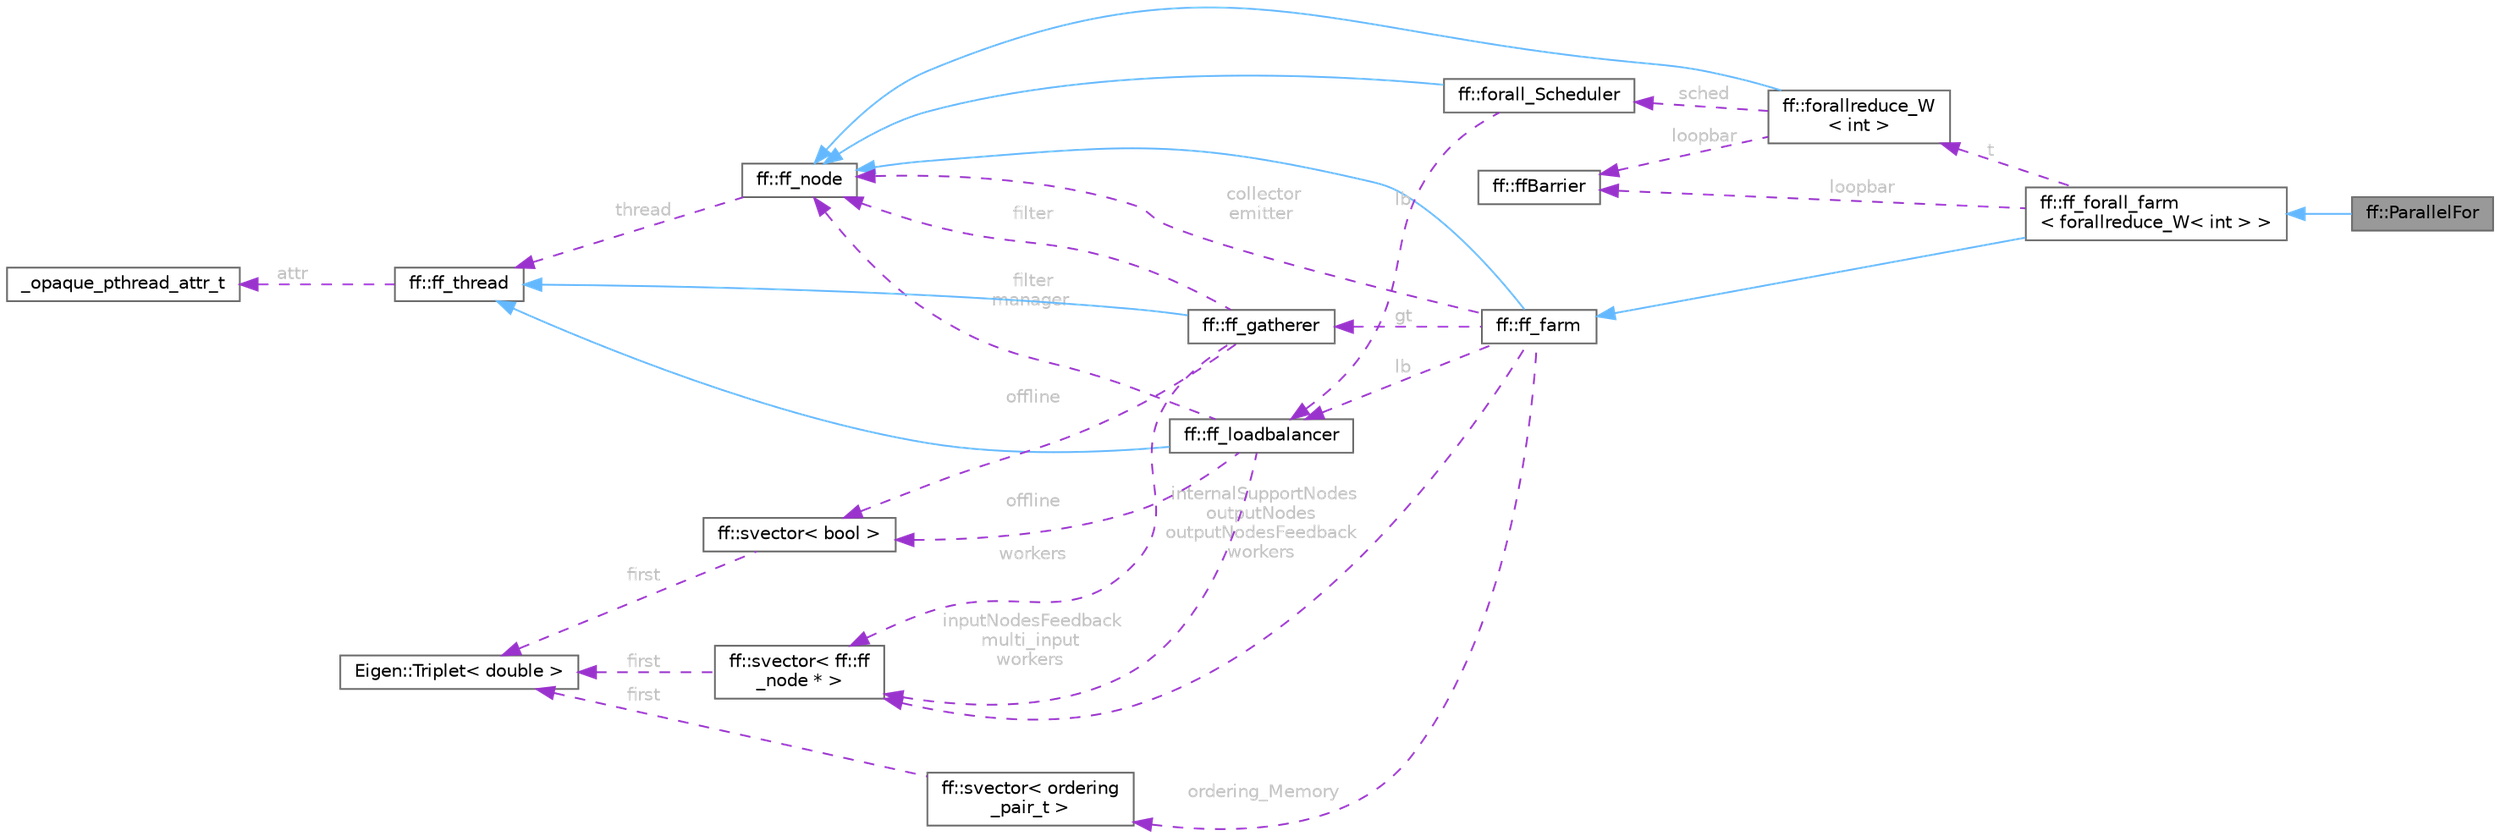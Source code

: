 digraph "ff::ParallelFor"
{
 // LATEX_PDF_SIZE
  bgcolor="transparent";
  edge [fontname=Helvetica,fontsize=10,labelfontname=Helvetica,labelfontsize=10];
  node [fontname=Helvetica,fontsize=10,shape=box,height=0.2,width=0.4];
  rankdir="LR";
  Node1 [id="Node000001",label="ff::ParallelFor",height=0.2,width=0.4,color="gray40", fillcolor="grey60", style="filled", fontcolor="black",tooltip="Parallel for loop. Run automatically."];
  Node2 -> Node1 [id="edge29_Node000001_Node000002",dir="back",color="steelblue1",style="solid",tooltip=" "];
  Node2 [id="Node000002",label="ff::ff_forall_farm\l\< forallreduce_W\< int \> \>",height=0.2,width=0.4,color="gray40", fillcolor="white", style="filled",URL="$classff_1_1ff__forall__farm.html",tooltip=" "];
  Node3 -> Node2 [id="edge30_Node000002_Node000003",dir="back",color="steelblue1",style="solid",tooltip=" "];
  Node3 [id="Node000003",label="ff::ff_farm",height=0.2,width=0.4,color="gray40", fillcolor="white", style="filled",URL="$classff_1_1ff__farm.html",tooltip="The Farm skeleton, with Emitter (lb_t) and Collector (gt_t)."];
  Node4 -> Node3 [id="edge31_Node000003_Node000004",dir="back",color="steelblue1",style="solid",tooltip=" "];
  Node4 [id="Node000004",label="ff::ff_node",height=0.2,width=0.4,color="gray40", fillcolor="white", style="filled",URL="$classff_1_1ff__node.html",tooltip="The FastFlow abstract contanier for a parallel activity (actor)."];
  Node5 -> Node4 [id="edge32_Node000004_Node000005",dir="back",color="darkorchid3",style="dashed",tooltip=" ",label=" thread",fontcolor="grey" ];
  Node5 [id="Node000005",label="ff::ff_thread",height=0.2,width=0.4,color="gray40", fillcolor="white", style="filled",URL="$classff_1_1ff__thread.html",tooltip="thread container for (leaves) ff_node"];
  Node6 -> Node5 [id="edge33_Node000005_Node000006",dir="back",color="darkorchid3",style="dashed",tooltip=" ",label=" attr",fontcolor="grey" ];
  Node6 [id="Node000006",label="_opaque_pthread_attr_t",height=0.2,width=0.4,color="gray40", fillcolor="white", style="filled",URL="$struct__opaque__pthread__attr__t.html",tooltip=" "];
  Node4 -> Node3 [id="edge34_Node000003_Node000004",dir="back",color="darkorchid3",style="dashed",tooltip=" ",label=" collector\nemitter",fontcolor="grey" ];
  Node7 -> Node3 [id="edge35_Node000003_Node000007",dir="back",color="darkorchid3",style="dashed",tooltip=" ",label=" lb",fontcolor="grey" ];
  Node7 [id="Node000007",label="ff::ff_loadbalancer",height=0.2,width=0.4,color="gray40", fillcolor="white", style="filled",URL="$classff_1_1ff__loadbalancer.html",tooltip="A class representing the Emitter node in a typical Farm skeleton."];
  Node5 -> Node7 [id="edge36_Node000007_Node000005",dir="back",color="steelblue1",style="solid",tooltip=" "];
  Node4 -> Node7 [id="edge37_Node000007_Node000004",dir="back",color="darkorchid3",style="dashed",tooltip=" ",label=" filter\nmanager",fontcolor="grey" ];
  Node8 -> Node7 [id="edge38_Node000007_Node000008",dir="back",color="darkorchid3",style="dashed",tooltip=" ",label=" inputNodesFeedback\nmulti_input\nworkers",fontcolor="grey" ];
  Node8 [id="Node000008",label="ff::svector\< ff::ff\l_node * \>",height=0.2,width=0.4,color="gray40", fillcolor="white", style="filled",URL="$classff_1_1svector.html",tooltip=" "];
  Node9 -> Node8 [id="edge39_Node000008_Node000009",dir="back",color="darkorchid3",style="dashed",tooltip=" ",label=" first",fontcolor="grey" ];
  Node9 [id="Node000009",label="Eigen::Triplet\< double \>",height=0.2,width=0.4,color="gray40", fillcolor="white", style="filled",URL="$class_eigen_1_1_triplet.html",tooltip=" "];
  Node10 -> Node7 [id="edge40_Node000007_Node000010",dir="back",color="darkorchid3",style="dashed",tooltip=" ",label=" offline",fontcolor="grey" ];
  Node10 [id="Node000010",label="ff::svector\< bool \>",height=0.2,width=0.4,color="gray40", fillcolor="white", style="filled",URL="$classff_1_1svector.html",tooltip=" "];
  Node9 -> Node10 [id="edge41_Node000010_Node000009",dir="back",color="darkorchid3",style="dashed",tooltip=" ",label=" first",fontcolor="grey" ];
  Node11 -> Node3 [id="edge42_Node000003_Node000011",dir="back",color="darkorchid3",style="dashed",tooltip=" ",label=" gt",fontcolor="grey" ];
  Node11 [id="Node000011",label="ff::ff_gatherer",height=0.2,width=0.4,color="gray40", fillcolor="white", style="filled",URL="$classff_1_1ff__gatherer.html",tooltip="A class representing the Collector node in a Farm skeleton."];
  Node5 -> Node11 [id="edge43_Node000011_Node000005",dir="back",color="steelblue1",style="solid",tooltip=" "];
  Node4 -> Node11 [id="edge44_Node000011_Node000004",dir="back",color="darkorchid3",style="dashed",tooltip=" ",label=" filter",fontcolor="grey" ];
  Node8 -> Node11 [id="edge45_Node000011_Node000008",dir="back",color="darkorchid3",style="dashed",tooltip=" ",label=" workers",fontcolor="grey" ];
  Node10 -> Node11 [id="edge46_Node000011_Node000010",dir="back",color="darkorchid3",style="dashed",tooltip=" ",label=" offline",fontcolor="grey" ];
  Node8 -> Node3 [id="edge47_Node000003_Node000008",dir="back",color="darkorchid3",style="dashed",tooltip=" ",label=" internalSupportNodes\noutputNodes\noutputNodesFeedback\nworkers",fontcolor="grey" ];
  Node12 -> Node3 [id="edge48_Node000003_Node000012",dir="back",color="darkorchid3",style="dashed",tooltip=" ",label=" ordering_Memory",fontcolor="grey" ];
  Node12 [id="Node000012",label="ff::svector\< ordering\l_pair_t \>",height=0.2,width=0.4,color="gray40", fillcolor="white", style="filled",URL="$classff_1_1svector.html",tooltip=" "];
  Node9 -> Node12 [id="edge49_Node000012_Node000009",dir="back",color="darkorchid3",style="dashed",tooltip=" ",label=" first",fontcolor="grey" ];
  Node13 -> Node2 [id="edge50_Node000002_Node000013",dir="back",color="darkorchid3",style="dashed",tooltip=" ",label=" t",fontcolor="grey" ];
  Node13 [id="Node000013",label="ff::forallreduce_W\l\< int \>",height=0.2,width=0.4,color="gray40", fillcolor="white", style="filled",URL="$classff_1_1forallreduce___w.html",tooltip=" "];
  Node4 -> Node13 [id="edge51_Node000013_Node000004",dir="back",color="steelblue1",style="solid",tooltip=" "];
  Node14 -> Node13 [id="edge52_Node000013_Node000014",dir="back",color="darkorchid3",style="dashed",tooltip=" ",label=" sched",fontcolor="grey" ];
  Node14 [id="Node000014",label="ff::forall_Scheduler",height=0.2,width=0.4,color="gray40", fillcolor="white", style="filled",URL="$classff_1_1forall___scheduler.html",tooltip=" "];
  Node4 -> Node14 [id="edge53_Node000014_Node000004",dir="back",color="steelblue1",style="solid",tooltip=" "];
  Node7 -> Node14 [id="edge54_Node000014_Node000007",dir="back",color="darkorchid3",style="dashed",tooltip=" ",label=" lb",fontcolor="grey" ];
  Node15 -> Node13 [id="edge55_Node000013_Node000015",dir="back",color="darkorchid3",style="dashed",tooltip=" ",label=" loopbar",fontcolor="grey" ];
  Node15 [id="Node000015",label="ff::ffBarrier",height=0.2,width=0.4,color="gray40", fillcolor="white", style="filled",URL="$structff_1_1ff_barrier.html",tooltip="Just a barrier interface"];
  Node15 -> Node2 [id="edge56_Node000002_Node000015",dir="back",color="darkorchid3",style="dashed",tooltip=" ",label=" loopbar",fontcolor="grey" ];
}
